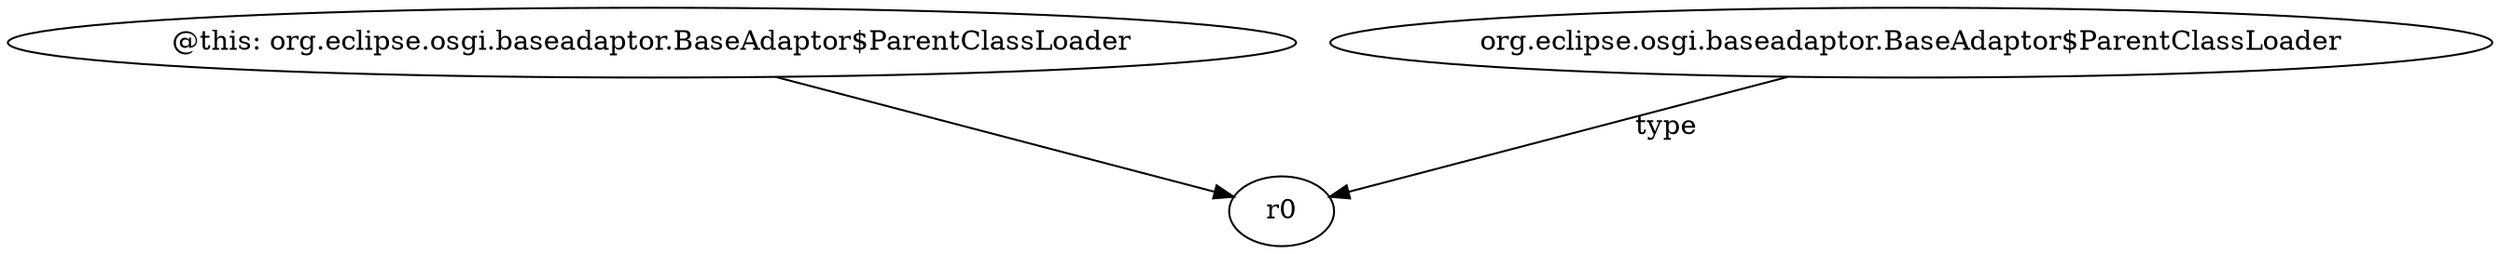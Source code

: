digraph g {
0[label="@this: org.eclipse.osgi.baseadaptor.BaseAdaptor$ParentClassLoader"]
1[label="r0"]
0->1[label=""]
2[label="org.eclipse.osgi.baseadaptor.BaseAdaptor$ParentClassLoader"]
2->1[label="type"]
}